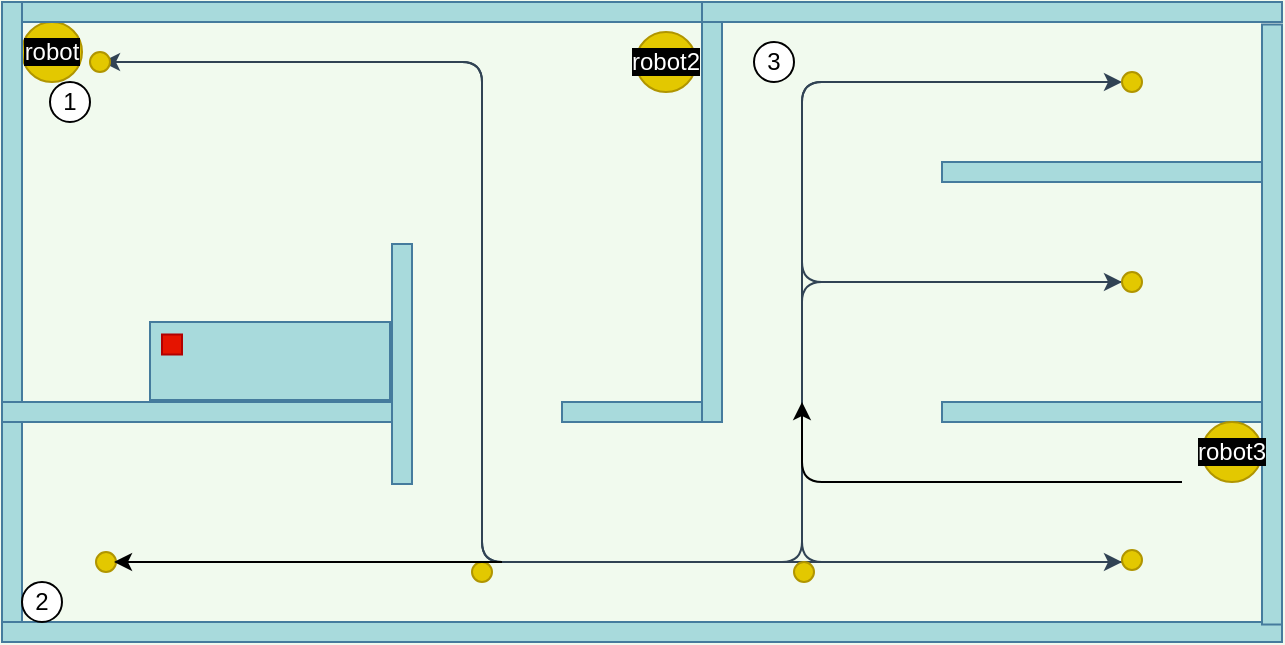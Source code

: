 <mxfile>
    <diagram id="Os4OQ2AVHIz0DxEbQNlY" name="Page-1">
        <mxGraphModel dx="687" dy="294" grid="1" gridSize="10" guides="1" tooltips="1" connect="1" arrows="1" fold="1" page="1" pageScale="1" pageWidth="850" pageHeight="1100" background="#F1FAEE" math="0" shadow="0">
            <root>
                <mxCell id="0"/>
                <mxCell id="1" parent="0"/>
                <object label="&lt;span style=&quot;background-color: rgb(0 , 0 , 0)&quot;&gt;robot&lt;/span&gt;" type="robot" collision_tag="stopEvent" id="robot">
                    <mxCell style="ellipse;whiteSpace=wrap;html=1;aspect=fixed;fillColor=#e3c800;strokeColor=#B09500;fontColor=#ffffff;" parent="1" vertex="1">
                        <mxGeometry x="130" y="50" width="30" height="30" as="geometry"/>
                    </mxCell>
                </object>
                <mxCell id="3" value="" style="rounded=0;whiteSpace=wrap;html=1;fillColor=#A8DADC;strokeColor=#457B9D;" parent="1" vertex="1">
                    <mxGeometry x="120" y="40" width="360" height="10" as="geometry"/>
                </mxCell>
                <mxCell id="4" value="" style="rounded=0;whiteSpace=wrap;html=1;fillColor=#A8DADC;strokeColor=#457B9D;rotation=90;" parent="1" vertex="1">
                    <mxGeometry x="-30" y="190" width="310" height="10" as="geometry"/>
                </mxCell>
                <mxCell id="5" value="" style="rounded=0;whiteSpace=wrap;html=1;fillColor=#A8DADC;strokeColor=#457B9D;" parent="1" vertex="1">
                    <mxGeometry x="120" y="240" width="200" height="10" as="geometry"/>
                </mxCell>
                <mxCell id="6" value="" style="rounded=0;whiteSpace=wrap;html=1;fillColor=#A8DADC;strokeColor=#457B9D;" parent="1" vertex="1">
                    <mxGeometry x="120" y="350" width="640" height="10" as="geometry"/>
                </mxCell>
                <mxCell id="7" value="" style="rounded=0;whiteSpace=wrap;html=1;fillColor=#A8DADC;strokeColor=#457B9D;" parent="1" vertex="1">
                    <mxGeometry x="400" y="240" width="80" height="10" as="geometry"/>
                </mxCell>
                <mxCell id="8" value="" style="rounded=0;whiteSpace=wrap;html=1;fillColor=#A8DADC;strokeColor=#457B9D;rotation=-90;" parent="1" vertex="1">
                    <mxGeometry x="371.25" y="141.25" width="207.5" height="10" as="geometry"/>
                </mxCell>
                <mxCell id="9" value="" style="rounded=0;whiteSpace=wrap;html=1;fillColor=#A8DADC;strokeColor=#457B9D;rotation=-90;" parent="1" vertex="1">
                    <mxGeometry x="260" y="216" width="120" height="10" as="geometry"/>
                </mxCell>
                <mxCell id="10" value="" style="rounded=0;whiteSpace=wrap;html=1;fillColor=#A8DADC;strokeColor=#457B9D;rotation=0;" parent="1" vertex="1">
                    <mxGeometry x="590" y="240" width="170" height="10" as="geometry"/>
                </mxCell>
                <mxCell id="11" value="" style="rounded=0;whiteSpace=wrap;html=1;fillColor=#A8DADC;strokeColor=#457B9D;rotation=0;" parent="1" vertex="1">
                    <mxGeometry x="590" y="120" width="170" height="10" as="geometry"/>
                </mxCell>
                <mxCell id="12" value="" style="rounded=0;whiteSpace=wrap;html=1;fillColor=#A8DADC;strokeColor=#457B9D;rotation=0;" parent="1" vertex="1">
                    <mxGeometry x="470" y="40" width="290" height="10" as="geometry"/>
                </mxCell>
                <mxCell id="13" value="" style="rounded=0;whiteSpace=wrap;html=1;fillColor=#A8DADC;strokeColor=#457B9D;rotation=90;" parent="1" vertex="1">
                    <mxGeometry x="605" y="196.25" width="300" height="10" as="geometry"/>
                </mxCell>
                <mxCell id="14" value="" style="rounded=0;whiteSpace=wrap;html=1;strokeColor=#457B9D;fillColor=#A8DADC;" parent="1" vertex="1">
                    <mxGeometry x="194" y="200" width="120" height="39" as="geometry"/>
                </mxCell>
                <object label="" name="medicine1" type="pickable" weight="0.2" id="medicine1">
                    <mxCell style="rounded=0;whiteSpace=wrap;html=1;strokeColor=#B20000;fillColor=#e51400;fontColor=#ffffff;" parent="1" vertex="1">
                        <mxGeometry x="200" y="206.25" width="10" height="10" as="geometry"/>
                    </mxCell>
                </object>
                <object label="" type="map-path" id="22">
                    <mxCell style="endArrow=classic;html=1;fillColor=#647687;strokeColor=#314354;" parent="1" edge="1">
                        <mxGeometry width="50" height="50" relative="1" as="geometry">
                            <mxPoint x="170" y="70" as="sourcePoint"/>
                            <mxPoint x="680" y="320" as="targetPoint"/>
                            <Array as="points">
                                <mxPoint x="360" y="70"/>
                                <mxPoint x="360" y="320"/>
                            </Array>
                        </mxGeometry>
                    </mxCell>
                </object>
                <object label="" type="map-path" id="28">
                    <mxCell style="endArrow=classic;html=1;fillColor=#647687;strokeColor=#314354;" parent="1" edge="1">
                        <mxGeometry width="50" height="50" relative="1" as="geometry">
                            <mxPoint x="680" y="320" as="sourcePoint"/>
                            <mxPoint x="680" y="180" as="targetPoint"/>
                            <Array as="points">
                                <mxPoint x="520" y="320"/>
                                <mxPoint x="520" y="180"/>
                            </Array>
                        </mxGeometry>
                    </mxCell>
                </object>
                <object label="" type="map-path" id="29">
                    <mxCell style="endArrow=classic;html=1;fillColor=#647687;strokeColor=#314354;" parent="1" edge="1">
                        <mxGeometry width="50" height="50" relative="1" as="geometry">
                            <mxPoint x="680" y="180" as="sourcePoint"/>
                            <mxPoint x="680" y="80" as="targetPoint"/>
                            <Array as="points">
                                <mxPoint x="520" y="180"/>
                                <mxPoint x="520" y="80"/>
                            </Array>
                        </mxGeometry>
                    </mxCell>
                </object>
                <object label="" type="map-path" id="31">
                    <mxCell style="endArrow=classic;html=1;fillColor=#647687;strokeColor=#314354;" parent="1" edge="1">
                        <mxGeometry width="50" height="50" relative="1" as="geometry">
                            <mxPoint x="670" y="80" as="sourcePoint"/>
                            <mxPoint x="170" y="70" as="targetPoint"/>
                            <Array as="points">
                                <mxPoint x="520" y="80"/>
                                <mxPoint x="520" y="320"/>
                                <mxPoint x="360" y="320"/>
                                <mxPoint x="360" y="70"/>
                            </Array>
                        </mxGeometry>
                    </mxCell>
                </object>
                <object label="" type="POI" tag="robotHome" id="32">
                    <mxCell style="ellipse;whiteSpace=wrap;html=1;aspect=fixed;fillColor=#e3c800;strokeColor=#B09500;fontColor=#ffffff;" parent="1" vertex="1">
                        <mxGeometry x="164" y="65" width="10" height="10" as="geometry"/>
                    </mxCell>
                </object>
                <object label="" type="POI" tag="intersection1" id="37">
                    <mxCell style="ellipse;whiteSpace=wrap;html=1;aspect=fixed;fillColor=#e3c800;strokeColor=#B09500;fontColor=#ffffff;" parent="1" vertex="1">
                        <mxGeometry x="355" y="320" width="10" height="10" as="geometry"/>
                    </mxCell>
                </object>
                <object label="" type="POI" tag="intersection2" id="38">
                    <mxCell style="ellipse;whiteSpace=wrap;html=1;aspect=fixed;fillColor=#e3c800;strokeColor=#B09500;fontColor=#ffffff;" parent="1" vertex="1">
                        <mxGeometry x="516" y="320" width="10" height="10" as="geometry"/>
                    </mxCell>
                </object>
                <object label="" type="POI" tag="patientRoom2" id="39">
                    <mxCell style="ellipse;whiteSpace=wrap;html=1;aspect=fixed;fillColor=#e3c800;strokeColor=#B09500;fontColor=#ffffff;" parent="1" vertex="1">
                        <mxGeometry x="680" y="314" width="10" height="10" as="geometry"/>
                    </mxCell>
                </object>
                <object label="" type="POI" tag="patientRoom3" id="40">
                    <mxCell style="ellipse;whiteSpace=wrap;html=1;aspect=fixed;fillColor=#e3c800;strokeColor=#B09500;fontColor=#ffffff;" parent="1" vertex="1">
                        <mxGeometry x="680" y="175" width="10" height="10" as="geometry"/>
                    </mxCell>
                </object>
                <object label="" type="POI" tag="patientRoom4" id="41">
                    <mxCell style="ellipse;whiteSpace=wrap;html=1;aspect=fixed;fillColor=#e3c800;strokeColor=#B09500;fontColor=#ffffff;" parent="1" vertex="1">
                        <mxGeometry x="680" y="75" width="10" height="10" as="geometry"/>
                    </mxCell>
                </object>
                <mxCell id="person1" value="1" style="ellipse;whiteSpace=wrap;html=1;aspect=fixed;" parent="1" vertex="1">
                    <mxGeometry x="144" y="80" width="20" height="20" as="geometry"/>
                </mxCell>
                <mxCell id="person2" value="2" style="ellipse;whiteSpace=wrap;html=1;aspect=fixed;" parent="1" vertex="1">
                    <mxGeometry x="130" y="330" width="20" height="20" as="geometry"/>
                </mxCell>
                <mxCell id="person3" value="3" style="ellipse;whiteSpace=wrap;html=1;aspect=fixed;" parent="1" vertex="1">
                    <mxGeometry x="496" y="60" width="20" height="20" as="geometry"/>
                </mxCell>
                <object label="&lt;span style=&quot;background-color: rgb(0 , 0 , 0)&quot;&gt;robot2&lt;/span&gt;" type="robot" collision_tag="stopEvent" id="robot2">
                    <mxCell style="ellipse;whiteSpace=wrap;html=1;aspect=fixed;fillColor=#e3c800;strokeColor=#B09500;fontColor=#ffffff;" parent="1" vertex="1">
                        <mxGeometry x="437" y="55" width="30" height="30" as="geometry"/>
                    </mxCell>
                </object>
                <object label="" type="POI" tag="patientRoom1" id="43">
                    <mxCell style="ellipse;whiteSpace=wrap;html=1;aspect=fixed;fillColor=#e3c800;strokeColor=#B09500;fontColor=#ffffff;" parent="1" vertex="1">
                        <mxGeometry x="167" y="315" width="10" height="10" as="geometry"/>
                    </mxCell>
                </object>
                <object label="" type="map-path" id="44">
                    <mxCell style="endArrow=classic;html=1;strokeColor=#000000;" parent="1" edge="1">
                        <mxGeometry width="50" height="50" relative="1" as="geometry">
                            <mxPoint x="370" y="320" as="sourcePoint"/>
                            <mxPoint x="176" y="320" as="targetPoint"/>
                        </mxGeometry>
                    </mxCell>
                </object>
                <object label="&lt;span style=&quot;background-color: rgb(0 , 0 , 0)&quot;&gt;robot3&lt;br&gt;&lt;/span&gt;" type="robot" collision_tag="stopEvent" id="robot3">
                    <mxCell style="ellipse;whiteSpace=wrap;html=1;aspect=fixed;fillColor=#e3c800;strokeColor=#B09500;fontColor=#ffffff;" parent="1" vertex="1">
                        <mxGeometry x="720" y="250" width="30" height="30" as="geometry"/>
                    </mxCell>
                </object>
                <object label="" type="map-path" id="45">
                    <mxCell style="endArrow=classic;html=1;strokeColor=#000000;" edge="1" parent="1">
                        <mxGeometry width="50" height="50" relative="1" as="geometry">
                            <mxPoint x="710" y="280" as="sourcePoint"/>
                            <mxPoint x="520" y="240" as="targetPoint"/>
                            <Array as="points">
                                <mxPoint x="520" y="280"/>
                            </Array>
                        </mxGeometry>
                    </mxCell>
                </object>
            </root>
        </mxGraphModel>
    </diagram>
</mxfile>